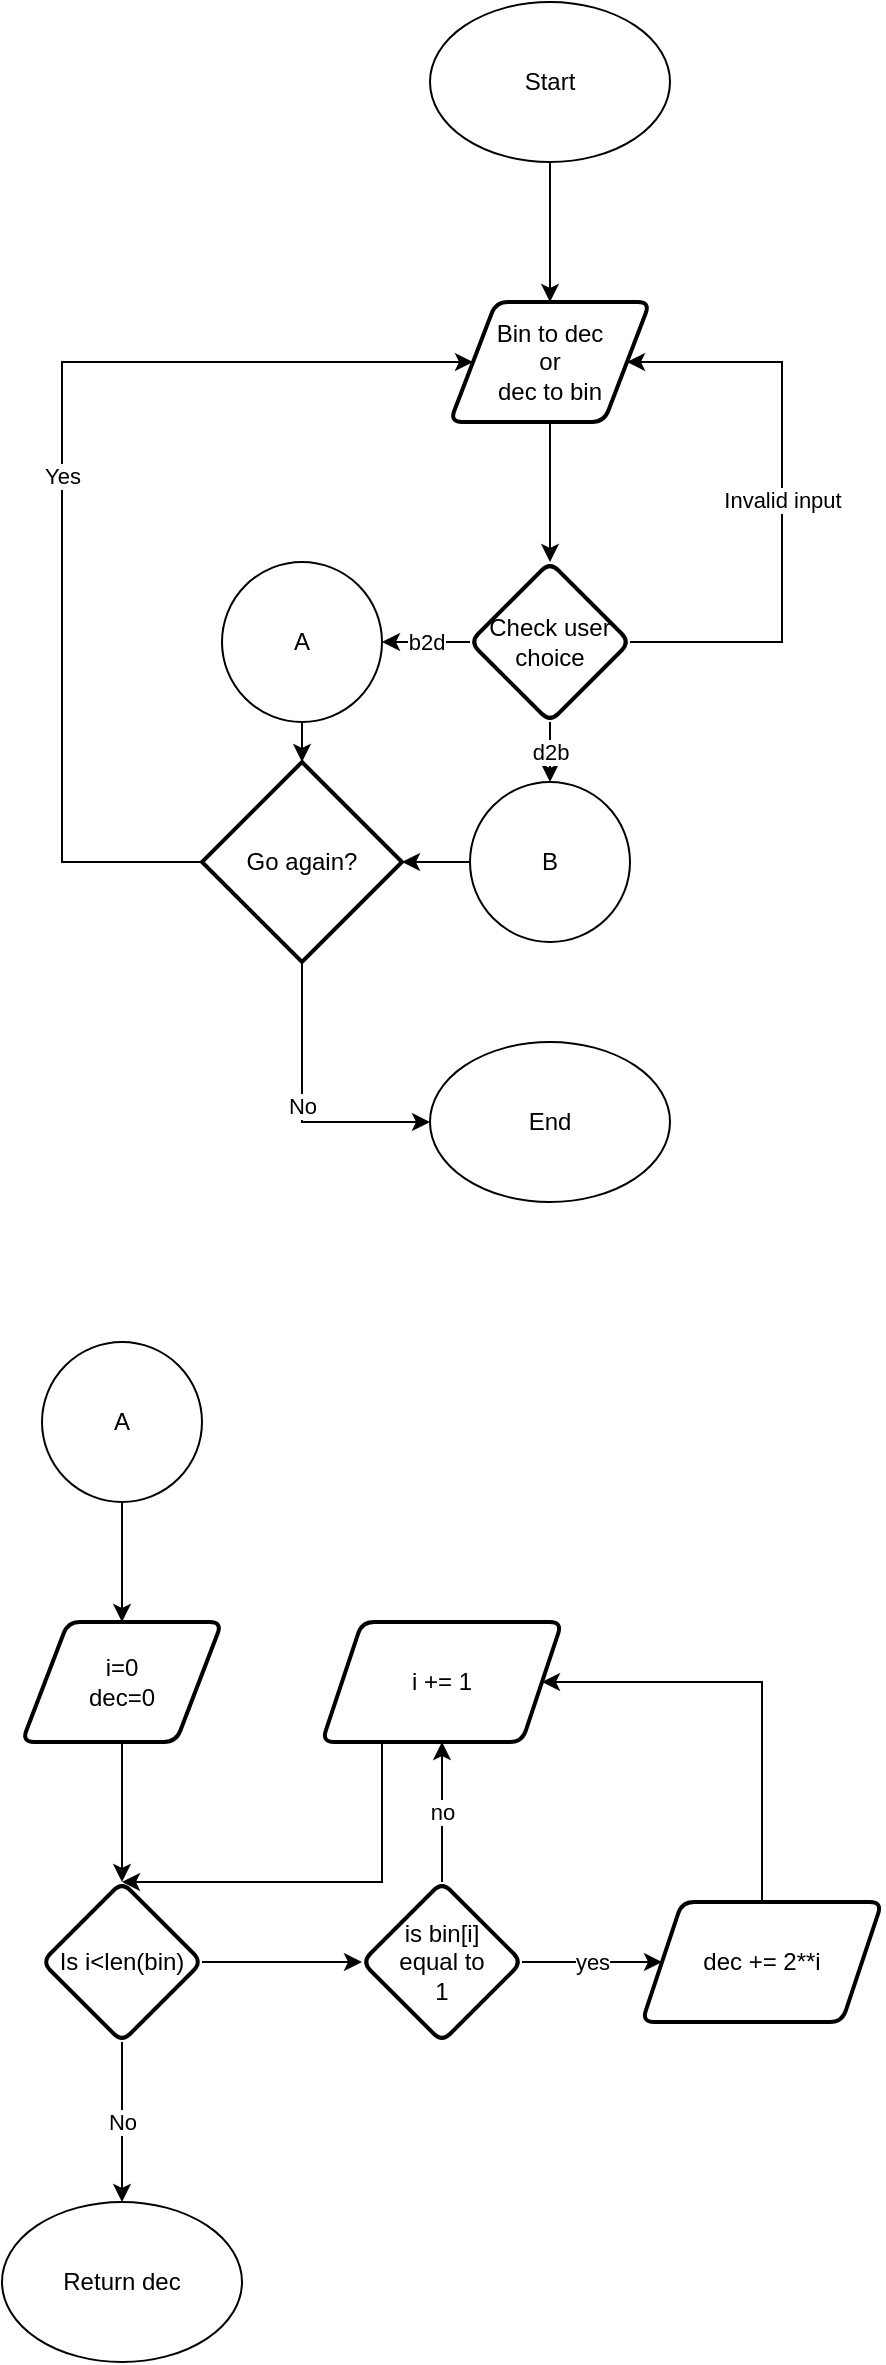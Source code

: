 <mxfile version="15.2.9" type="github">
  <diagram id="C5RBs43oDa-KdzZeNtuy" name="Page-1">
    <mxGraphModel dx="782" dy="738" grid="1" gridSize="10" guides="1" tooltips="1" connect="1" arrows="1" fold="1" page="1" pageScale="1" pageWidth="827" pageHeight="1169" math="0" shadow="0">
      <root>
        <mxCell id="WIyWlLk6GJQsqaUBKTNV-0" />
        <mxCell id="WIyWlLk6GJQsqaUBKTNV-1" parent="WIyWlLk6GJQsqaUBKTNV-0" />
        <mxCell id="hc-UETBrFDIDBRgfmux3-2" value="" style="edgeStyle=orthogonalEdgeStyle;rounded=0;orthogonalLoop=1;jettySize=auto;html=1;" parent="WIyWlLk6GJQsqaUBKTNV-1" source="hc-UETBrFDIDBRgfmux3-0" target="hc-UETBrFDIDBRgfmux3-1" edge="1">
          <mxGeometry relative="1" as="geometry" />
        </mxCell>
        <mxCell id="hc-UETBrFDIDBRgfmux3-0" value="Start" style="ellipse;whiteSpace=wrap;html=1;" parent="WIyWlLk6GJQsqaUBKTNV-1" vertex="1">
          <mxGeometry x="354" y="40" width="120" height="80" as="geometry" />
        </mxCell>
        <mxCell id="hc-UETBrFDIDBRgfmux3-4" value="" style="edgeStyle=orthogonalEdgeStyle;rounded=0;orthogonalLoop=1;jettySize=auto;html=1;" parent="WIyWlLk6GJQsqaUBKTNV-1" source="hc-UETBrFDIDBRgfmux3-1" target="hc-UETBrFDIDBRgfmux3-3" edge="1">
          <mxGeometry relative="1" as="geometry" />
        </mxCell>
        <mxCell id="hc-UETBrFDIDBRgfmux3-1" value="Bin to dec&lt;br&gt;or&lt;br&gt;dec to bin" style="shape=parallelogram;html=1;strokeWidth=2;perimeter=parallelogramPerimeter;whiteSpace=wrap;rounded=1;arcSize=12;size=0.23;" parent="WIyWlLk6GJQsqaUBKTNV-1" vertex="1">
          <mxGeometry x="364" y="190" width="100" height="60" as="geometry" />
        </mxCell>
        <mxCell id="hc-UETBrFDIDBRgfmux3-6" value="Invalid input" style="edgeStyle=orthogonalEdgeStyle;rounded=0;orthogonalLoop=1;jettySize=auto;html=1;entryX=1;entryY=0.5;entryDx=0;entryDy=0;" parent="WIyWlLk6GJQsqaUBKTNV-1" source="hc-UETBrFDIDBRgfmux3-3" target="hc-UETBrFDIDBRgfmux3-1" edge="1">
          <mxGeometry relative="1" as="geometry">
            <mxPoint x="534" y="220" as="targetPoint" />
            <Array as="points">
              <mxPoint x="530" y="360" />
              <mxPoint x="530" y="220" />
            </Array>
          </mxGeometry>
        </mxCell>
        <mxCell id="hc-UETBrFDIDBRgfmux3-8" value="b2d" style="edgeStyle=orthogonalEdgeStyle;rounded=0;orthogonalLoop=1;jettySize=auto;html=1;" parent="WIyWlLk6GJQsqaUBKTNV-1" source="hc-UETBrFDIDBRgfmux3-3" edge="1">
          <mxGeometry relative="1" as="geometry">
            <mxPoint x="330" y="360" as="targetPoint" />
          </mxGeometry>
        </mxCell>
        <mxCell id="hc-UETBrFDIDBRgfmux3-14" value="d2b" style="edgeStyle=orthogonalEdgeStyle;rounded=0;orthogonalLoop=1;jettySize=auto;html=1;" parent="WIyWlLk6GJQsqaUBKTNV-1" source="hc-UETBrFDIDBRgfmux3-3" target="hc-UETBrFDIDBRgfmux3-13" edge="1">
          <mxGeometry relative="1" as="geometry" />
        </mxCell>
        <mxCell id="hc-UETBrFDIDBRgfmux3-3" value="Check user&lt;br&gt;choice" style="rhombus;whiteSpace=wrap;html=1;rounded=1;strokeWidth=2;arcSize=12;" parent="WIyWlLk6GJQsqaUBKTNV-1" vertex="1">
          <mxGeometry x="374" y="320" width="80" height="80" as="geometry" />
        </mxCell>
        <mxCell id="hc-UETBrFDIDBRgfmux3-16" value="" style="edgeStyle=orthogonalEdgeStyle;rounded=0;orthogonalLoop=1;jettySize=auto;html=1;" parent="WIyWlLk6GJQsqaUBKTNV-1" source="hc-UETBrFDIDBRgfmux3-11" target="hc-UETBrFDIDBRgfmux3-15" edge="1">
          <mxGeometry relative="1" as="geometry" />
        </mxCell>
        <mxCell id="hc-UETBrFDIDBRgfmux3-11" value="A" style="ellipse;whiteSpace=wrap;html=1;aspect=fixed;" parent="WIyWlLk6GJQsqaUBKTNV-1" vertex="1">
          <mxGeometry x="250" y="320" width="80" height="80" as="geometry" />
        </mxCell>
        <mxCell id="hc-UETBrFDIDBRgfmux3-17" value="" style="edgeStyle=orthogonalEdgeStyle;rounded=0;orthogonalLoop=1;jettySize=auto;html=1;" parent="WIyWlLk6GJQsqaUBKTNV-1" source="hc-UETBrFDIDBRgfmux3-13" target="hc-UETBrFDIDBRgfmux3-15" edge="1">
          <mxGeometry relative="1" as="geometry" />
        </mxCell>
        <mxCell id="hc-UETBrFDIDBRgfmux3-13" value="B" style="ellipse;whiteSpace=wrap;html=1;aspect=fixed;" parent="WIyWlLk6GJQsqaUBKTNV-1" vertex="1">
          <mxGeometry x="374" y="430" width="80" height="80" as="geometry" />
        </mxCell>
        <mxCell id="hc-UETBrFDIDBRgfmux3-19" value="Yes" style="edgeStyle=orthogonalEdgeStyle;rounded=0;orthogonalLoop=1;jettySize=auto;html=1;entryX=0;entryY=0.5;entryDx=0;entryDy=0;" parent="WIyWlLk6GJQsqaUBKTNV-1" source="hc-UETBrFDIDBRgfmux3-15" target="hc-UETBrFDIDBRgfmux3-1" edge="1">
          <mxGeometry relative="1" as="geometry">
            <mxPoint x="170" y="230" as="targetPoint" />
            <Array as="points">
              <mxPoint x="170" y="470" />
              <mxPoint x="170" y="220" />
            </Array>
          </mxGeometry>
        </mxCell>
        <mxCell id="hc-UETBrFDIDBRgfmux3-22" value="No" style="edgeStyle=orthogonalEdgeStyle;rounded=0;orthogonalLoop=1;jettySize=auto;html=1;entryX=0;entryY=0.5;entryDx=0;entryDy=0;" parent="WIyWlLk6GJQsqaUBKTNV-1" source="hc-UETBrFDIDBRgfmux3-15" target="hc-UETBrFDIDBRgfmux3-20" edge="1">
          <mxGeometry relative="1" as="geometry">
            <mxPoint x="290" y="600" as="targetPoint" />
            <Array as="points">
              <mxPoint x="290" y="600" />
            </Array>
          </mxGeometry>
        </mxCell>
        <mxCell id="hc-UETBrFDIDBRgfmux3-15" value="Go again?" style="strokeWidth=2;html=1;shape=mxgraph.flowchart.decision;whiteSpace=wrap;" parent="WIyWlLk6GJQsqaUBKTNV-1" vertex="1">
          <mxGeometry x="240" y="420" width="100" height="100" as="geometry" />
        </mxCell>
        <mxCell id="hc-UETBrFDIDBRgfmux3-20" value="End" style="ellipse;whiteSpace=wrap;html=1;" parent="WIyWlLk6GJQsqaUBKTNV-1" vertex="1">
          <mxGeometry x="354" y="560" width="120" height="80" as="geometry" />
        </mxCell>
        <mxCell id="hc-UETBrFDIDBRgfmux3-25" value="" style="edgeStyle=orthogonalEdgeStyle;rounded=0;orthogonalLoop=1;jettySize=auto;html=1;" parent="WIyWlLk6GJQsqaUBKTNV-1" source="hc-UETBrFDIDBRgfmux3-23" target="hc-UETBrFDIDBRgfmux3-24" edge="1">
          <mxGeometry relative="1" as="geometry" />
        </mxCell>
        <mxCell id="hc-UETBrFDIDBRgfmux3-23" value="A" style="ellipse;whiteSpace=wrap;html=1;aspect=fixed;" parent="WIyWlLk6GJQsqaUBKTNV-1" vertex="1">
          <mxGeometry x="160" y="710" width="80" height="80" as="geometry" />
        </mxCell>
        <mxCell id="hc-UETBrFDIDBRgfmux3-27" value="" style="edgeStyle=orthogonalEdgeStyle;rounded=0;orthogonalLoop=1;jettySize=auto;html=1;" parent="WIyWlLk6GJQsqaUBKTNV-1" source="hc-UETBrFDIDBRgfmux3-24" target="hc-UETBrFDIDBRgfmux3-26" edge="1">
          <mxGeometry relative="1" as="geometry" />
        </mxCell>
        <mxCell id="hc-UETBrFDIDBRgfmux3-24" value="i=0&lt;br&gt;dec=0" style="shape=parallelogram;html=1;strokeWidth=2;perimeter=parallelogramPerimeter;whiteSpace=wrap;rounded=1;arcSize=12;size=0.23;" parent="WIyWlLk6GJQsqaUBKTNV-1" vertex="1">
          <mxGeometry x="150" y="850" width="100" height="60" as="geometry" />
        </mxCell>
        <mxCell id="hc-UETBrFDIDBRgfmux3-29" value="No" style="edgeStyle=orthogonalEdgeStyle;rounded=0;orthogonalLoop=1;jettySize=auto;html=1;" parent="WIyWlLk6GJQsqaUBKTNV-1" source="hc-UETBrFDIDBRgfmux3-26" target="hc-UETBrFDIDBRgfmux3-28" edge="1">
          <mxGeometry relative="1" as="geometry" />
        </mxCell>
        <mxCell id="OihDdDdEbIL7zG63djY9-3" value="" style="edgeStyle=orthogonalEdgeStyle;rounded=0;orthogonalLoop=1;jettySize=auto;html=1;" edge="1" parent="WIyWlLk6GJQsqaUBKTNV-1" source="hc-UETBrFDIDBRgfmux3-26" target="OihDdDdEbIL7zG63djY9-2">
          <mxGeometry relative="1" as="geometry" />
        </mxCell>
        <mxCell id="hc-UETBrFDIDBRgfmux3-26" value="Is i&amp;lt;len(bin)" style="rhombus;whiteSpace=wrap;html=1;rounded=1;strokeWidth=2;arcSize=12;" parent="WIyWlLk6GJQsqaUBKTNV-1" vertex="1">
          <mxGeometry x="160" y="980" width="80" height="80" as="geometry" />
        </mxCell>
        <mxCell id="hc-UETBrFDIDBRgfmux3-28" value="Return dec" style="ellipse;whiteSpace=wrap;html=1;" parent="WIyWlLk6GJQsqaUBKTNV-1" vertex="1">
          <mxGeometry x="140" y="1140" width="120" height="80" as="geometry" />
        </mxCell>
        <mxCell id="OihDdDdEbIL7zG63djY9-5" value="no" style="edgeStyle=orthogonalEdgeStyle;rounded=0;orthogonalLoop=1;jettySize=auto;html=1;" edge="1" parent="WIyWlLk6GJQsqaUBKTNV-1" source="OihDdDdEbIL7zG63djY9-2" target="OihDdDdEbIL7zG63djY9-4">
          <mxGeometry relative="1" as="geometry" />
        </mxCell>
        <mxCell id="OihDdDdEbIL7zG63djY9-9" value="yes" style="edgeStyle=orthogonalEdgeStyle;rounded=0;orthogonalLoop=1;jettySize=auto;html=1;" edge="1" parent="WIyWlLk6GJQsqaUBKTNV-1" source="OihDdDdEbIL7zG63djY9-2" target="OihDdDdEbIL7zG63djY9-8">
          <mxGeometry relative="1" as="geometry" />
        </mxCell>
        <mxCell id="OihDdDdEbIL7zG63djY9-2" value="is bin[i]&lt;br&gt;equal to&lt;br&gt;1" style="rhombus;whiteSpace=wrap;html=1;rounded=1;strokeWidth=2;arcSize=12;" vertex="1" parent="WIyWlLk6GJQsqaUBKTNV-1">
          <mxGeometry x="320" y="980" width="80" height="80" as="geometry" />
        </mxCell>
        <mxCell id="OihDdDdEbIL7zG63djY9-7" value="" style="edgeStyle=orthogonalEdgeStyle;rounded=0;orthogonalLoop=1;jettySize=auto;html=1;entryX=0.5;entryY=0;entryDx=0;entryDy=0;" edge="1" parent="WIyWlLk6GJQsqaUBKTNV-1" source="OihDdDdEbIL7zG63djY9-4" target="hc-UETBrFDIDBRgfmux3-26">
          <mxGeometry relative="1" as="geometry">
            <Array as="points">
              <mxPoint x="330" y="980" />
            </Array>
          </mxGeometry>
        </mxCell>
        <mxCell id="OihDdDdEbIL7zG63djY9-4" value="i += 1" style="shape=parallelogram;perimeter=parallelogramPerimeter;whiteSpace=wrap;html=1;fixedSize=1;rounded=1;strokeWidth=2;arcSize=12;" vertex="1" parent="WIyWlLk6GJQsqaUBKTNV-1">
          <mxGeometry x="300" y="850" width="120" height="60" as="geometry" />
        </mxCell>
        <mxCell id="OihDdDdEbIL7zG63djY9-11" value="" style="edgeStyle=orthogonalEdgeStyle;rounded=0;orthogonalLoop=1;jettySize=auto;html=1;entryX=1;entryY=0.5;entryDx=0;entryDy=0;" edge="1" parent="WIyWlLk6GJQsqaUBKTNV-1" source="OihDdDdEbIL7zG63djY9-8" target="OihDdDdEbIL7zG63djY9-4">
          <mxGeometry relative="1" as="geometry">
            <mxPoint x="520" y="910" as="targetPoint" />
            <Array as="points">
              <mxPoint x="520" y="880" />
            </Array>
          </mxGeometry>
        </mxCell>
        <mxCell id="OihDdDdEbIL7zG63djY9-8" value="dec += 2**i" style="shape=parallelogram;perimeter=parallelogramPerimeter;whiteSpace=wrap;html=1;fixedSize=1;rounded=1;strokeWidth=2;arcSize=12;" vertex="1" parent="WIyWlLk6GJQsqaUBKTNV-1">
          <mxGeometry x="460" y="990" width="120" height="60" as="geometry" />
        </mxCell>
      </root>
    </mxGraphModel>
  </diagram>
</mxfile>
